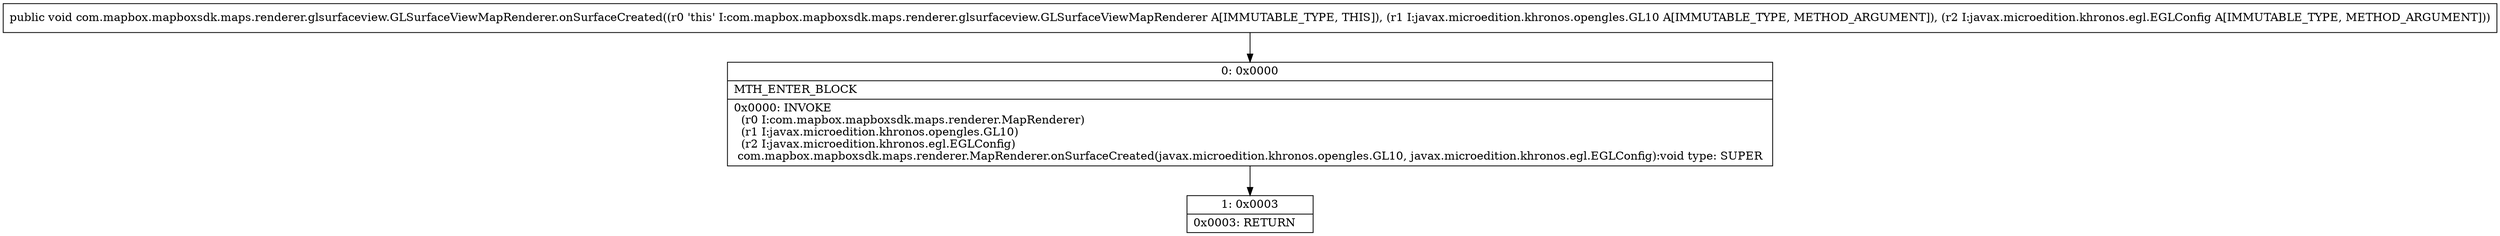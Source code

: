 digraph "CFG forcom.mapbox.mapboxsdk.maps.renderer.glsurfaceview.GLSurfaceViewMapRenderer.onSurfaceCreated(Ljavax\/microedition\/khronos\/opengles\/GL10;Ljavax\/microedition\/khronos\/egl\/EGLConfig;)V" {
Node_0 [shape=record,label="{0\:\ 0x0000|MTH_ENTER_BLOCK\l|0x0000: INVOKE  \l  (r0 I:com.mapbox.mapboxsdk.maps.renderer.MapRenderer)\l  (r1 I:javax.microedition.khronos.opengles.GL10)\l  (r2 I:javax.microedition.khronos.egl.EGLConfig)\l com.mapbox.mapboxsdk.maps.renderer.MapRenderer.onSurfaceCreated(javax.microedition.khronos.opengles.GL10, javax.microedition.khronos.egl.EGLConfig):void type: SUPER \l}"];
Node_1 [shape=record,label="{1\:\ 0x0003|0x0003: RETURN   \l}"];
MethodNode[shape=record,label="{public void com.mapbox.mapboxsdk.maps.renderer.glsurfaceview.GLSurfaceViewMapRenderer.onSurfaceCreated((r0 'this' I:com.mapbox.mapboxsdk.maps.renderer.glsurfaceview.GLSurfaceViewMapRenderer A[IMMUTABLE_TYPE, THIS]), (r1 I:javax.microedition.khronos.opengles.GL10 A[IMMUTABLE_TYPE, METHOD_ARGUMENT]), (r2 I:javax.microedition.khronos.egl.EGLConfig A[IMMUTABLE_TYPE, METHOD_ARGUMENT])) }"];
MethodNode -> Node_0;
Node_0 -> Node_1;
}

